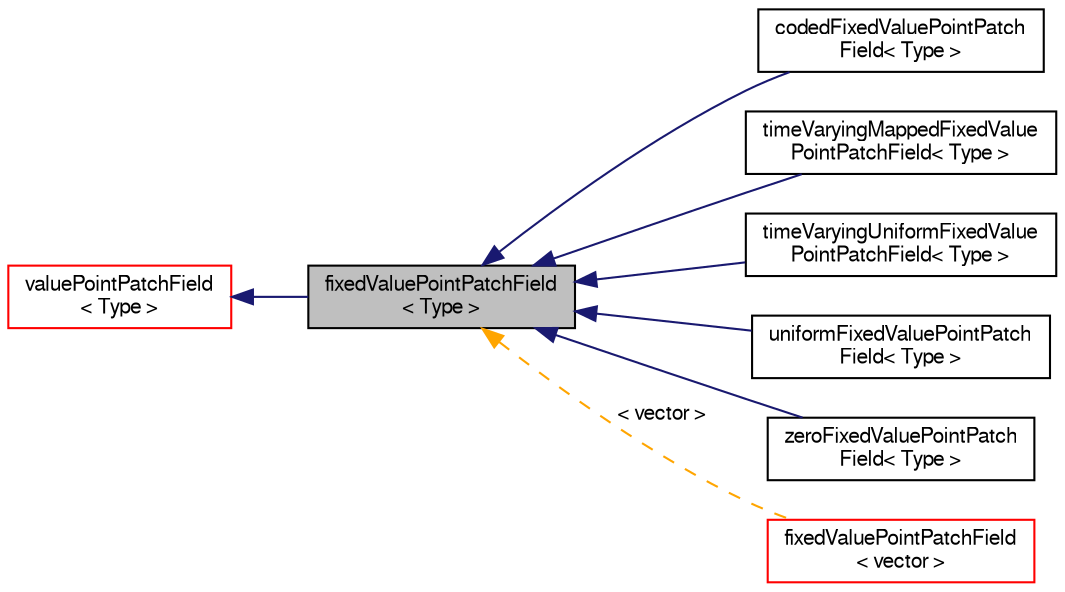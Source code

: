 digraph "fixedValuePointPatchField&lt; Type &gt;"
{
  bgcolor="transparent";
  edge [fontname="FreeSans",fontsize="10",labelfontname="FreeSans",labelfontsize="10"];
  node [fontname="FreeSans",fontsize="10",shape=record];
  rankdir="LR";
  Node0 [label="fixedValuePointPatchField\l\< Type \>",height=0.2,width=0.4,color="black", fillcolor="grey75", style="filled", fontcolor="black"];
  Node1 -> Node0 [dir="back",color="midnightblue",fontsize="10",style="solid",fontname="FreeSans"];
  Node1 [label="valuePointPatchField\l\< Type \>",height=0.2,width=0.4,color="red",URL="$a26574.html",tooltip="Foam::valuePointPatchField. "];
  Node0 -> Node10 [dir="back",color="midnightblue",fontsize="10",style="solid",fontname="FreeSans"];
  Node10 [label="codedFixedValuePointPatch\lField\< Type \>",height=0.2,width=0.4,color="black",URL="$a26618.html",tooltip="Constructs on-the-fly a new boundary condition (derived from fixedValuePointPatchField) which is then..."];
  Node0 -> Node11 [dir="back",color="midnightblue",fontsize="10",style="solid",fontname="FreeSans"];
  Node11 [label="timeVaryingMappedFixedValue\lPointPatchField\< Type \>",height=0.2,width=0.4,color="black",URL="$a23418.html",tooltip="A time-varying form of a mapped fixed value boundary condition. "];
  Node0 -> Node12 [dir="back",color="midnightblue",fontsize="10",style="solid",fontname="FreeSans"];
  Node12 [label="timeVaryingUniformFixedValue\lPointPatchField\< Type \>",height=0.2,width=0.4,color="black",URL="$a26630.html",tooltip="A time-varying form of a uniform fixed value boundary condition. "];
  Node0 -> Node13 [dir="back",color="midnightblue",fontsize="10",style="solid",fontname="FreeSans"];
  Node13 [label="uniformFixedValuePointPatch\lField\< Type \>",height=0.2,width=0.4,color="black",URL="$a26634.html",tooltip="Enables the specification of a uniform fixed value boundary condition. "];
  Node0 -> Node14 [dir="back",color="midnightblue",fontsize="10",style="solid",fontname="FreeSans"];
  Node14 [label="zeroFixedValuePointPatch\lField\< Type \>",height=0.2,width=0.4,color="black",URL="$a24658.html",tooltip="Enables the specification of a zero fixed value boundary condition. "];
  Node0 -> Node15 [dir="back",color="orange",fontsize="10",style="dashed",label=" \< vector \>" ,fontname="FreeSans"];
  Node15 [label="fixedValuePointPatchField\l\< vector \>",height=0.2,width=0.4,color="red",URL="$a26570.html"];
}
